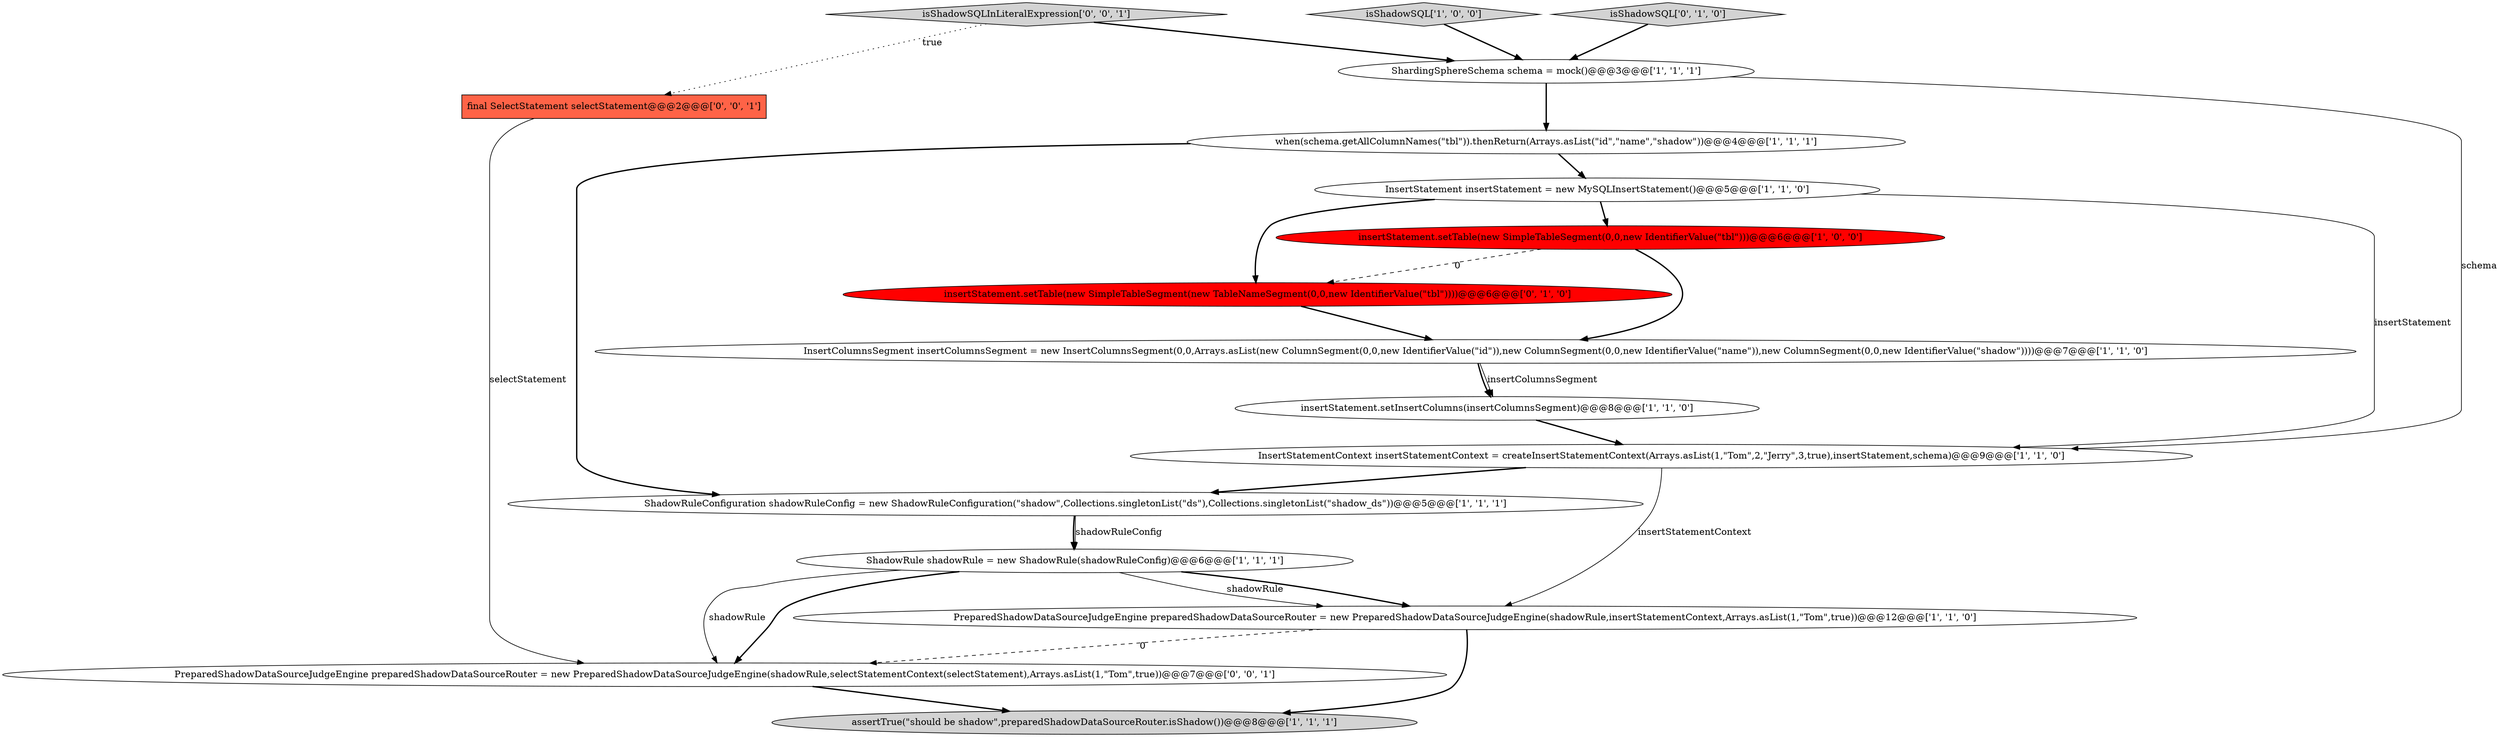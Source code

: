 digraph {
3 [style = filled, label = "InsertColumnsSegment insertColumnsSegment = new InsertColumnsSegment(0,0,Arrays.asList(new ColumnSegment(0,0,new IdentifierValue(\"id\")),new ColumnSegment(0,0,new IdentifierValue(\"name\")),new ColumnSegment(0,0,new IdentifierValue(\"shadow\"))))@@@7@@@['1', '1', '0']", fillcolor = white, shape = ellipse image = "AAA0AAABBB1BBB"];
5 [style = filled, label = "when(schema.getAllColumnNames(\"tbl\")).thenReturn(Arrays.asList(\"id\",\"name\",\"shadow\"))@@@4@@@['1', '1', '1']", fillcolor = white, shape = ellipse image = "AAA0AAABBB1BBB"];
14 [style = filled, label = "final SelectStatement selectStatement@@@2@@@['0', '0', '1']", fillcolor = tomato, shape = box image = "AAA0AAABBB3BBB"];
11 [style = filled, label = "InsertStatement insertStatement = new MySQLInsertStatement()@@@5@@@['1', '1', '0']", fillcolor = white, shape = ellipse image = "AAA0AAABBB1BBB"];
16 [style = filled, label = "isShadowSQLInLiteralExpression['0', '0', '1']", fillcolor = lightgray, shape = diamond image = "AAA0AAABBB3BBB"];
15 [style = filled, label = "PreparedShadowDataSourceJudgeEngine preparedShadowDataSourceRouter = new PreparedShadowDataSourceJudgeEngine(shadowRule,selectStatementContext(selectStatement),Arrays.asList(1,\"Tom\",true))@@@7@@@['0', '0', '1']", fillcolor = white, shape = ellipse image = "AAA0AAABBB3BBB"];
4 [style = filled, label = "assertTrue(\"should be shadow\",preparedShadowDataSourceRouter.isShadow())@@@8@@@['1', '1', '1']", fillcolor = lightgray, shape = ellipse image = "AAA0AAABBB1BBB"];
8 [style = filled, label = "isShadowSQL['1', '0', '0']", fillcolor = lightgray, shape = diamond image = "AAA0AAABBB1BBB"];
9 [style = filled, label = "InsertStatementContext insertStatementContext = createInsertStatementContext(Arrays.asList(1,\"Tom\",2,\"Jerry\",3,true),insertStatement,schema)@@@9@@@['1', '1', '0']", fillcolor = white, shape = ellipse image = "AAA0AAABBB1BBB"];
2 [style = filled, label = "insertStatement.setInsertColumns(insertColumnsSegment)@@@8@@@['1', '1', '0']", fillcolor = white, shape = ellipse image = "AAA0AAABBB1BBB"];
0 [style = filled, label = "ShardingSphereSchema schema = mock()@@@3@@@['1', '1', '1']", fillcolor = white, shape = ellipse image = "AAA0AAABBB1BBB"];
7 [style = filled, label = "ShadowRule shadowRule = new ShadowRule(shadowRuleConfig)@@@6@@@['1', '1', '1']", fillcolor = white, shape = ellipse image = "AAA0AAABBB1BBB"];
10 [style = filled, label = "PreparedShadowDataSourceJudgeEngine preparedShadowDataSourceRouter = new PreparedShadowDataSourceJudgeEngine(shadowRule,insertStatementContext,Arrays.asList(1,\"Tom\",true))@@@12@@@['1', '1', '0']", fillcolor = white, shape = ellipse image = "AAA0AAABBB1BBB"];
12 [style = filled, label = "isShadowSQL['0', '1', '0']", fillcolor = lightgray, shape = diamond image = "AAA0AAABBB2BBB"];
13 [style = filled, label = "insertStatement.setTable(new SimpleTableSegment(new TableNameSegment(0,0,new IdentifierValue(\"tbl\"))))@@@6@@@['0', '1', '0']", fillcolor = red, shape = ellipse image = "AAA1AAABBB2BBB"];
6 [style = filled, label = "ShadowRuleConfiguration shadowRuleConfig = new ShadowRuleConfiguration(\"shadow\",Collections.singletonList(\"ds\"),Collections.singletonList(\"shadow_ds\"))@@@5@@@['1', '1', '1']", fillcolor = white, shape = ellipse image = "AAA0AAABBB1BBB"];
1 [style = filled, label = "insertStatement.setTable(new SimpleTableSegment(0,0,new IdentifierValue(\"tbl\")))@@@6@@@['1', '0', '0']", fillcolor = red, shape = ellipse image = "AAA1AAABBB1BBB"];
10->15 [style = dashed, label="0"];
0->9 [style = solid, label="schema"];
16->0 [style = bold, label=""];
7->10 [style = solid, label="shadowRule"];
11->1 [style = bold, label=""];
7->10 [style = bold, label=""];
1->3 [style = bold, label=""];
14->15 [style = solid, label="selectStatement"];
2->9 [style = bold, label=""];
12->0 [style = bold, label=""];
11->9 [style = solid, label="insertStatement"];
9->6 [style = bold, label=""];
6->7 [style = solid, label="shadowRuleConfig"];
8->0 [style = bold, label=""];
1->13 [style = dashed, label="0"];
5->6 [style = bold, label=""];
3->2 [style = bold, label=""];
13->3 [style = bold, label=""];
3->2 [style = solid, label="insertColumnsSegment"];
11->13 [style = bold, label=""];
7->15 [style = solid, label="shadowRule"];
16->14 [style = dotted, label="true"];
15->4 [style = bold, label=""];
10->4 [style = bold, label=""];
7->15 [style = bold, label=""];
5->11 [style = bold, label=""];
9->10 [style = solid, label="insertStatementContext"];
6->7 [style = bold, label=""];
0->5 [style = bold, label=""];
}
